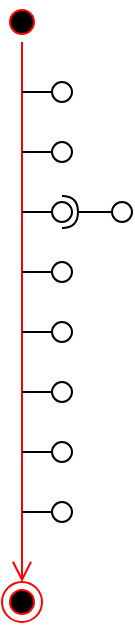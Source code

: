 <mxfile pages="1" version="11.2.1" type="github"><diagram id="85FsHdD7O8UJ9V33M59g" name="Page-1"><mxGraphModel dx="347" dy="181" grid="1" gridSize="10" guides="1" tooltips="1" connect="1" arrows="1" fold="1" page="1" pageScale="1" pageWidth="827" pageHeight="1169" math="0" shadow="0"><root><mxCell id="0"/><mxCell id="1" parent="0"/><mxCell id="WoaLXEOmpi4iUgEQpqtZ-14" value="" style="ellipse;html=1;shape=startState;fillColor=#000000;strokeColor=#ff0000;" vertex="1" parent="1"><mxGeometry x="190" y="30" width="20" height="20" as="geometry"/></mxCell><mxCell id="WoaLXEOmpi4iUgEQpqtZ-15" value="" style="edgeStyle=orthogonalEdgeStyle;html=1;verticalAlign=bottom;endArrow=open;endSize=8;strokeColor=#ff0000;" edge="1" source="WoaLXEOmpi4iUgEQpqtZ-14" parent="1"><mxGeometry relative="1" as="geometry"><mxPoint x="200" y="320" as="targetPoint"/><Array as="points"><mxPoint x="200" y="310"/></Array></mxGeometry></mxCell><mxCell id="WoaLXEOmpi4iUgEQpqtZ-31" value="" style="rounded=0;orthogonalLoop=1;jettySize=auto;html=1;endArrow=none;endFill=0;fontFamily=Helvetica;fontSize=10;" edge="1" target="WoaLXEOmpi4iUgEQpqtZ-33" parent="1"><mxGeometry relative="1" as="geometry"><mxPoint x="200" y="75" as="sourcePoint"/></mxGeometry></mxCell><mxCell id="WoaLXEOmpi4iUgEQpqtZ-33" value="" style="ellipse;whiteSpace=wrap;html=1;fontFamily=Helvetica;fontSize=12;fontColor=#000000;align=center;strokeColor=#000000;fillColor=#ffffff;points=[];aspect=fixed;resizable=0;" vertex="1" parent="1"><mxGeometry x="215" y="70" width="10" height="10" as="geometry"/></mxCell><mxCell id="WoaLXEOmpi4iUgEQpqtZ-43" value="" style="rounded=0;orthogonalLoop=1;jettySize=auto;html=1;endArrow=none;endFill=0;fontFamily=Helvetica;fontSize=10;" edge="1" target="WoaLXEOmpi4iUgEQpqtZ-45" parent="1"><mxGeometry relative="1" as="geometry"><mxPoint x="200" y="105" as="sourcePoint"/></mxGeometry></mxCell><mxCell id="WoaLXEOmpi4iUgEQpqtZ-45" value="" style="ellipse;whiteSpace=wrap;html=1;fontFamily=Helvetica;fontSize=12;fontColor=#000000;align=center;strokeColor=#000000;fillColor=#ffffff;points=[];aspect=fixed;resizable=0;" vertex="1" parent="1"><mxGeometry x="215" y="100" width="10" height="10" as="geometry"/></mxCell><mxCell id="WoaLXEOmpi4iUgEQpqtZ-46" value="" style="rounded=0;orthogonalLoop=1;jettySize=auto;html=1;endArrow=none;endFill=0;fontFamily=Helvetica;fontSize=10;" edge="1" target="WoaLXEOmpi4iUgEQpqtZ-48" parent="1"><mxGeometry relative="1" as="geometry"><mxPoint x="200" y="135" as="sourcePoint"/></mxGeometry></mxCell><mxCell id="WoaLXEOmpi4iUgEQpqtZ-47" value="" style="rounded=0;orthogonalLoop=1;jettySize=auto;html=1;endArrow=halfCircle;endFill=0;entryX=0.5;entryY=0.5;entryDx=0;entryDy=0;endSize=6;strokeWidth=1;fontFamily=Helvetica;fontSize=10;" edge="1" target="WoaLXEOmpi4iUgEQpqtZ-48" parent="1"><mxGeometry relative="1" as="geometry"><mxPoint x="240" y="135" as="sourcePoint"/></mxGeometry></mxCell><mxCell id="WoaLXEOmpi4iUgEQpqtZ-48" value="" style="ellipse;whiteSpace=wrap;html=1;fontFamily=Helvetica;fontSize=12;fontColor=#000000;align=center;strokeColor=#000000;fillColor=#ffffff;points=[];aspect=fixed;resizable=0;" vertex="1" parent="1"><mxGeometry x="215" y="130" width="10" height="10" as="geometry"/></mxCell><mxCell id="WoaLXEOmpi4iUgEQpqtZ-49" value="" style="rounded=0;orthogonalLoop=1;jettySize=auto;html=1;endArrow=none;endFill=0;fontFamily=Helvetica;fontSize=10;" edge="1" target="WoaLXEOmpi4iUgEQpqtZ-51" parent="1"><mxGeometry relative="1" as="geometry"><mxPoint x="230" y="135" as="sourcePoint"/></mxGeometry></mxCell><mxCell id="WoaLXEOmpi4iUgEQpqtZ-51" value="" style="ellipse;whiteSpace=wrap;html=1;fontFamily=Helvetica;fontSize=12;fontColor=#000000;align=center;strokeColor=#000000;fillColor=#ffffff;points=[];aspect=fixed;resizable=0;" vertex="1" parent="1"><mxGeometry x="245" y="130" width="10" height="10" as="geometry"/></mxCell><mxCell id="WoaLXEOmpi4iUgEQpqtZ-52" value="" style="rounded=0;orthogonalLoop=1;jettySize=auto;html=1;endArrow=none;endFill=0;fontFamily=Helvetica;fontSize=10;" edge="1" target="WoaLXEOmpi4iUgEQpqtZ-54" parent="1"><mxGeometry relative="1" as="geometry"><mxPoint x="200" y="165" as="sourcePoint"/></mxGeometry></mxCell><mxCell id="WoaLXEOmpi4iUgEQpqtZ-54" value="" style="ellipse;whiteSpace=wrap;html=1;fontFamily=Helvetica;fontSize=12;fontColor=#000000;align=center;strokeColor=#000000;fillColor=#ffffff;points=[];aspect=fixed;resizable=0;" vertex="1" parent="1"><mxGeometry x="215" y="160" width="10" height="10" as="geometry"/></mxCell><mxCell id="WoaLXEOmpi4iUgEQpqtZ-55" value="" style="rounded=0;orthogonalLoop=1;jettySize=auto;html=1;endArrow=none;endFill=0;fontFamily=Helvetica;fontSize=10;" edge="1" target="WoaLXEOmpi4iUgEQpqtZ-57" parent="1"><mxGeometry relative="1" as="geometry"><mxPoint x="200" y="195" as="sourcePoint"/></mxGeometry></mxCell><mxCell id="WoaLXEOmpi4iUgEQpqtZ-57" value="" style="ellipse;whiteSpace=wrap;html=1;fontFamily=Helvetica;fontSize=12;fontColor=#000000;align=center;strokeColor=#000000;fillColor=#ffffff;points=[];aspect=fixed;resizable=0;" vertex="1" parent="1"><mxGeometry x="215" y="190" width="10" height="10" as="geometry"/></mxCell><mxCell id="WoaLXEOmpi4iUgEQpqtZ-58" value="" style="rounded=0;orthogonalLoop=1;jettySize=auto;html=1;endArrow=none;endFill=0;fontFamily=Helvetica;fontSize=10;" edge="1" target="WoaLXEOmpi4iUgEQpqtZ-60" parent="1"><mxGeometry relative="1" as="geometry"><mxPoint x="200" y="225" as="sourcePoint"/></mxGeometry></mxCell><mxCell id="WoaLXEOmpi4iUgEQpqtZ-60" value="" style="ellipse;whiteSpace=wrap;html=1;fontFamily=Helvetica;fontSize=12;fontColor=#000000;align=center;strokeColor=#000000;fillColor=#ffffff;points=[];aspect=fixed;resizable=0;" vertex="1" parent="1"><mxGeometry x="215" y="220" width="10" height="10" as="geometry"/></mxCell><mxCell id="WoaLXEOmpi4iUgEQpqtZ-61" value="" style="rounded=0;orthogonalLoop=1;jettySize=auto;html=1;endArrow=none;endFill=0;fontFamily=Helvetica;fontSize=10;" edge="1" target="WoaLXEOmpi4iUgEQpqtZ-63" parent="1"><mxGeometry relative="1" as="geometry"><mxPoint x="200" y="255" as="sourcePoint"/></mxGeometry></mxCell><mxCell id="WoaLXEOmpi4iUgEQpqtZ-63" value="" style="ellipse;whiteSpace=wrap;html=1;fontFamily=Helvetica;fontSize=12;fontColor=#000000;align=center;strokeColor=#000000;fillColor=#ffffff;points=[];aspect=fixed;resizable=0;" vertex="1" parent="1"><mxGeometry x="215" y="250" width="10" height="10" as="geometry"/></mxCell><mxCell id="WoaLXEOmpi4iUgEQpqtZ-64" value="" style="rounded=0;orthogonalLoop=1;jettySize=auto;html=1;endArrow=none;endFill=0;fontFamily=Helvetica;fontSize=10;" edge="1" target="WoaLXEOmpi4iUgEQpqtZ-66" parent="1"><mxGeometry relative="1" as="geometry"><mxPoint x="200" y="285" as="sourcePoint"/></mxGeometry></mxCell><mxCell id="WoaLXEOmpi4iUgEQpqtZ-66" value="" style="ellipse;whiteSpace=wrap;html=1;fontFamily=Helvetica;fontSize=12;fontColor=#000000;align=center;strokeColor=#000000;fillColor=#ffffff;points=[];aspect=fixed;resizable=0;" vertex="1" parent="1"><mxGeometry x="215" y="280" width="10" height="10" as="geometry"/></mxCell><mxCell id="WoaLXEOmpi4iUgEQpqtZ-67" value="" style="ellipse;html=1;shape=endState;fillColor=#000000;strokeColor=#ff0000;fontFamily=Helvetica;fontSize=10;" vertex="1" parent="1"><mxGeometry x="190" y="320" width="20" height="20" as="geometry"/></mxCell></root></mxGraphModel></diagram></mxfile>